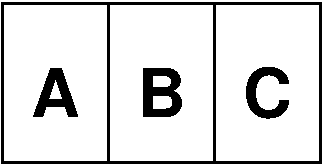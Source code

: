 #FIG 3.2
#
# $Id: map-abc.fig,v 1.1 2004/11/26 22:09:19 goltz20707 Exp $
#
Landscape
Center
Inches
Letter  
100.00
Single
-2
# #
# # $Id: map-abc.fig,v 1.1 2004/11/26 22:09:19 goltz20707 Exp $
# #
1200 2
2 2 0 2 0 7 50 0 -1 0.000 1 0 -1 0 0 5
	 2862 1209 3657 1209 3657 2400 2862 2400 2862 1209
2 2 0 2 0 7 50 0 -1 0.000 1 0 -1 0 0 5
	 3657 1209 4452 1209 4452 2400 3657 2400 3657 1209
2 2 0 2 0 7 50 0 -1 0.000 1 0 -1 0 0 5
	 4452 1209 5247 1209 5247 2400 4452 2400 4452 1209
4 1 0 50 0 18 34 0.0000 4 375 345 3260 2060 A\001
4 1 0 50 0 18 34 0.0000 4 375 360 4055 2060 B\001
4 1 0 50 0 18 34 0.0000 4 375 360 4850 2060 C\001
